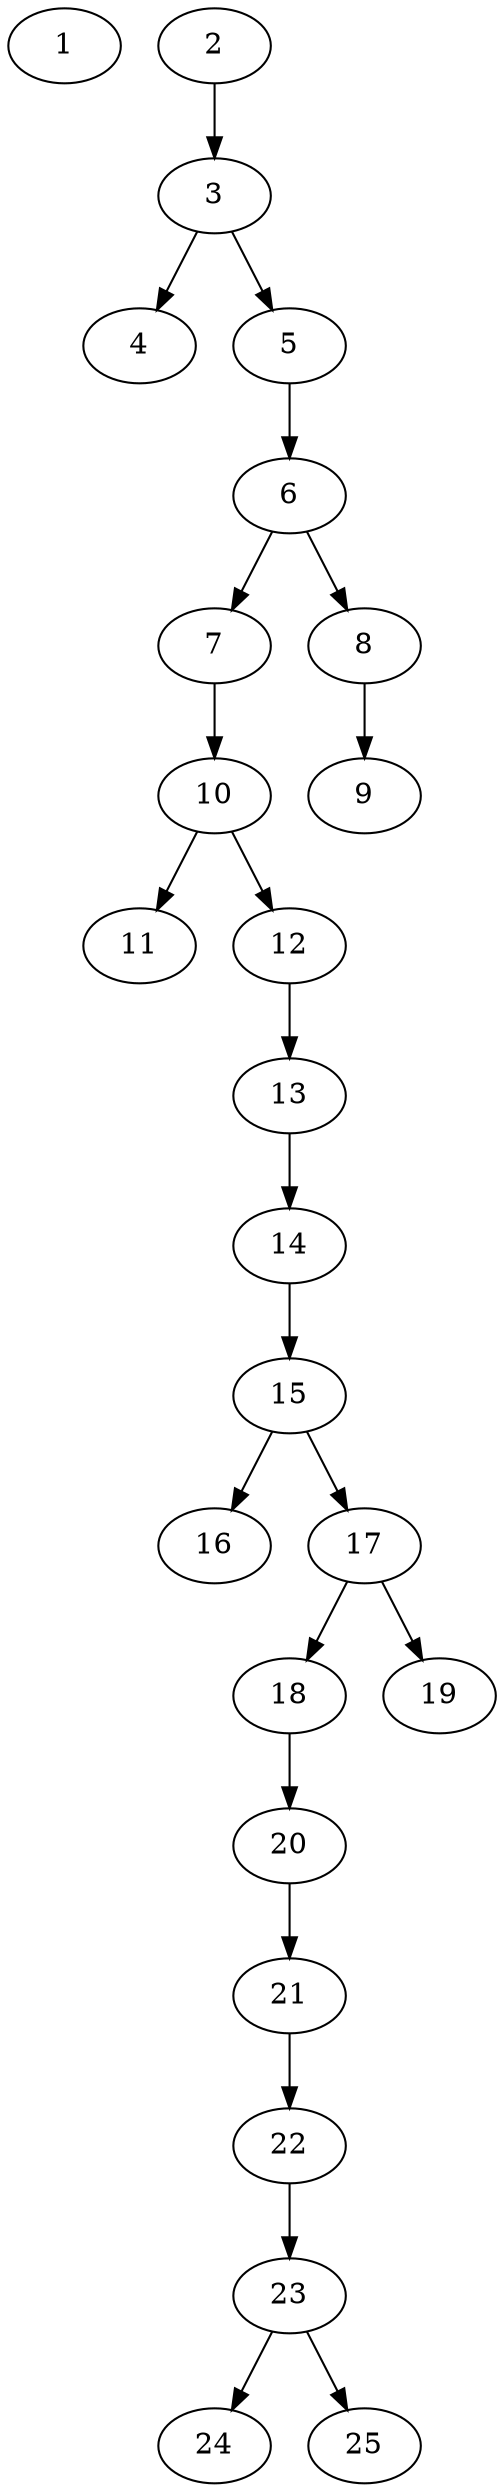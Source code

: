 // DAG automatically generated by daggen at Thu Oct  3 14:00:39 2019
// ./daggen --dot -n 25 --ccr 0.3 --fat 0.3 --regular 0.7 --density 0.5 --mindata 5242880 --maxdata 52428800 
digraph G {
  1 [size="95242240", alpha="0.13", expect_size="28572672"] 
  2 [size="33716907", alpha="0.02", expect_size="10115072"] 
  2 -> 3 [size ="10115072"]
  3 [size="94368427", alpha="0.08", expect_size="28310528"] 
  3 -> 4 [size ="28310528"]
  3 -> 5 [size ="28310528"]
  4 [size="144172373", alpha="0.16", expect_size="43251712"] 
  5 [size="48506880", alpha="0.13", expect_size="14552064"] 
  5 -> 6 [size ="14552064"]
  6 [size="104772267", alpha="0.20", expect_size="31431680"] 
  6 -> 7 [size ="31431680"]
  6 -> 8 [size ="31431680"]
  7 [size="34331307", alpha="0.12", expect_size="10299392"] 
  7 -> 10 [size ="10299392"]
  8 [size="93009920", alpha="0.17", expect_size="27902976"] 
  8 -> 9 [size ="27902976"]
  9 [size="65099093", alpha="0.19", expect_size="19529728"] 
  10 [size="93460480", alpha="0.05", expect_size="28038144"] 
  10 -> 11 [size ="28038144"]
  10 -> 12 [size ="28038144"]
  11 [size="38597973", alpha="0.11", expect_size="11579392"] 
  12 [size="138697387", alpha="0.03", expect_size="41609216"] 
  12 -> 13 [size ="41609216"]
  13 [size="153760427", alpha="0.06", expect_size="46128128"] 
  13 -> 14 [size ="46128128"]
  14 [size="62453760", alpha="0.02", expect_size="18736128"] 
  14 -> 15 [size ="18736128"]
  15 [size="34867200", alpha="0.09", expect_size="10460160"] 
  15 -> 16 [size ="10460160"]
  15 -> 17 [size ="10460160"]
  16 [size="137966933", alpha="0.14", expect_size="41390080"] 
  17 [size="135720960", alpha="0.17", expect_size="40716288"] 
  17 -> 18 [size ="40716288"]
  17 -> 19 [size ="40716288"]
  18 [size="71519573", alpha="0.03", expect_size="21455872"] 
  18 -> 20 [size ="21455872"]
  19 [size="47844693", alpha="0.07", expect_size="14353408"] 
  20 [size="37509120", alpha="0.18", expect_size="11252736"] 
  20 -> 21 [size ="11252736"]
  21 [size="77284693", alpha="0.18", expect_size="23185408"] 
  21 -> 22 [size ="23185408"]
  22 [size="161809067", alpha="0.01", expect_size="48542720"] 
  22 -> 23 [size ="48542720"]
  23 [size="28532053", alpha="0.13", expect_size="8559616"] 
  23 -> 24 [size ="8559616"]
  23 -> 25 [size ="8559616"]
  24 [size="73325227", alpha="0.01", expect_size="21997568"] 
  25 [size="92071253", alpha="0.13", expect_size="27621376"] 
}
